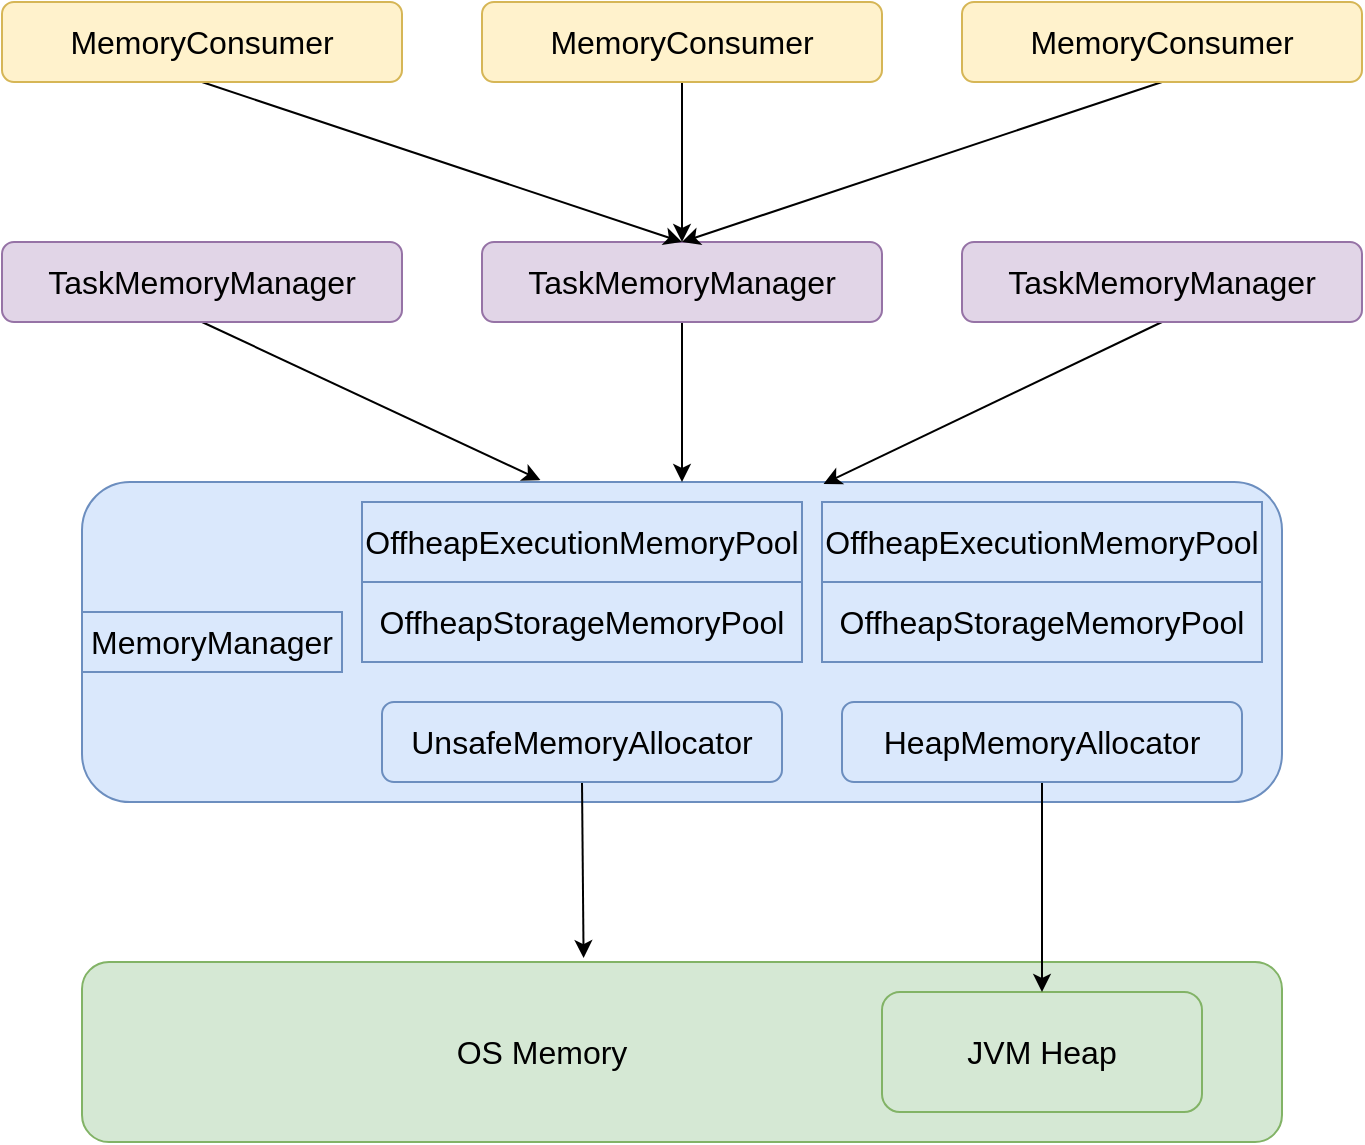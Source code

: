 <mxfile version="20.2.4" type="github">
  <diagram id="jLLqIvWEwyRoLrZAyTdM" name="第 1 页">
    <mxGraphModel dx="1219" dy="795" grid="1" gridSize="10" guides="1" tooltips="1" connect="1" arrows="1" fold="1" page="1" pageScale="1" pageWidth="2000" pageHeight="3000" math="0" shadow="0">
      <root>
        <mxCell id="0" />
        <mxCell id="1" parent="0" />
        <mxCell id="1HW_Z-nUwjSf0aDEmiX4-9" value="" style="rounded=1;whiteSpace=wrap;html=1;fontSize=16;fillColor=#d5e8d4;strokeColor=#82b366;" vertex="1" parent="1">
          <mxGeometry x="240" y="600" width="600" height="90" as="geometry" />
        </mxCell>
        <mxCell id="1HW_Z-nUwjSf0aDEmiX4-7" value="JVM Heap" style="rounded=1;whiteSpace=wrap;html=1;fontSize=16;fillColor=#d5e8d4;strokeColor=#82b366;" vertex="1" parent="1">
          <mxGeometry x="640" y="615" width="160" height="60" as="geometry" />
        </mxCell>
        <mxCell id="1HW_Z-nUwjSf0aDEmiX4-10" value="OS Memory" style="text;html=1;strokeColor=none;fillColor=none;align=center;verticalAlign=middle;whiteSpace=wrap;rounded=0;fontSize=16;" vertex="1" parent="1">
          <mxGeometry x="405" y="630" width="130" height="30" as="geometry" />
        </mxCell>
        <mxCell id="1HW_Z-nUwjSf0aDEmiX4-11" value="" style="rounded=1;whiteSpace=wrap;html=1;fontSize=16;fillColor=#dae8fc;strokeColor=#6c8ebf;" vertex="1" parent="1">
          <mxGeometry x="240" y="360" width="600" height="160" as="geometry" />
        </mxCell>
        <mxCell id="1HW_Z-nUwjSf0aDEmiX4-31" style="edgeStyle=none;rounded=0;orthogonalLoop=1;jettySize=auto;html=1;exitX=0.5;exitY=1;exitDx=0;exitDy=0;entryX=0.418;entryY=-0.022;entryDx=0;entryDy=0;entryPerimeter=0;fontSize=16;" edge="1" parent="1" source="1HW_Z-nUwjSf0aDEmiX4-12" target="1HW_Z-nUwjSf0aDEmiX4-9">
          <mxGeometry relative="1" as="geometry" />
        </mxCell>
        <mxCell id="1HW_Z-nUwjSf0aDEmiX4-12" value="UnsafeMemoryAllocator" style="rounded=1;whiteSpace=wrap;html=1;fontSize=16;fillColor=#dae8fc;strokeColor=#6c8ebf;" vertex="1" parent="1">
          <mxGeometry x="390" y="470" width="200" height="40" as="geometry" />
        </mxCell>
        <mxCell id="1HW_Z-nUwjSf0aDEmiX4-32" style="edgeStyle=none;rounded=0;orthogonalLoop=1;jettySize=auto;html=1;exitX=0.5;exitY=1;exitDx=0;exitDy=0;fontSize=16;" edge="1" parent="1" source="1HW_Z-nUwjSf0aDEmiX4-13" target="1HW_Z-nUwjSf0aDEmiX4-7">
          <mxGeometry relative="1" as="geometry" />
        </mxCell>
        <mxCell id="1HW_Z-nUwjSf0aDEmiX4-13" value="HeapMemoryAllocator" style="rounded=1;whiteSpace=wrap;html=1;fontSize=16;fillColor=#dae8fc;strokeColor=#6c8ebf;" vertex="1" parent="1">
          <mxGeometry x="620" y="470" width="200" height="40" as="geometry" />
        </mxCell>
        <mxCell id="1HW_Z-nUwjSf0aDEmiX4-14" value="OffheapExecutionMemoryPool" style="rounded=0;whiteSpace=wrap;html=1;fontSize=16;fillColor=#dae8fc;strokeColor=#6c8ebf;" vertex="1" parent="1">
          <mxGeometry x="380" y="370" width="220" height="40" as="geometry" />
        </mxCell>
        <mxCell id="1HW_Z-nUwjSf0aDEmiX4-15" value="OffheapStorageMemoryPool" style="rounded=0;whiteSpace=wrap;html=1;fontSize=16;fillColor=#dae8fc;strokeColor=#6c8ebf;" vertex="1" parent="1">
          <mxGeometry x="380" y="410" width="220" height="40" as="geometry" />
        </mxCell>
        <mxCell id="1HW_Z-nUwjSf0aDEmiX4-16" value="OffheapExecutionMemoryPool" style="rounded=0;whiteSpace=wrap;html=1;fontSize=16;fillColor=#dae8fc;strokeColor=#6c8ebf;" vertex="1" parent="1">
          <mxGeometry x="610" y="370" width="220" height="40" as="geometry" />
        </mxCell>
        <mxCell id="1HW_Z-nUwjSf0aDEmiX4-17" value="OffheapStorageMemoryPool" style="rounded=0;whiteSpace=wrap;html=1;fontSize=16;fillColor=#dae8fc;strokeColor=#6c8ebf;" vertex="1" parent="1">
          <mxGeometry x="610" y="410" width="220" height="40" as="geometry" />
        </mxCell>
        <mxCell id="1HW_Z-nUwjSf0aDEmiX4-18" value="MemoryManager" style="text;html=1;strokeColor=#6c8ebf;fillColor=#dae8fc;align=center;verticalAlign=middle;whiteSpace=wrap;rounded=0;fontSize=16;" vertex="1" parent="1">
          <mxGeometry x="240" y="425" width="130" height="30" as="geometry" />
        </mxCell>
        <mxCell id="1HW_Z-nUwjSf0aDEmiX4-26" style="rounded=0;orthogonalLoop=1;jettySize=auto;html=1;exitX=0.5;exitY=1;exitDx=0;exitDy=0;entryX=0.382;entryY=-0.006;entryDx=0;entryDy=0;entryPerimeter=0;fontSize=16;" edge="1" parent="1" source="1HW_Z-nUwjSf0aDEmiX4-19" target="1HW_Z-nUwjSf0aDEmiX4-11">
          <mxGeometry relative="1" as="geometry" />
        </mxCell>
        <mxCell id="1HW_Z-nUwjSf0aDEmiX4-19" value="TaskMemoryManager" style="rounded=1;whiteSpace=wrap;html=1;fontSize=16;fillColor=#e1d5e7;strokeColor=#9673a6;" vertex="1" parent="1">
          <mxGeometry x="200" y="240" width="200" height="40" as="geometry" />
        </mxCell>
        <mxCell id="1HW_Z-nUwjSf0aDEmiX4-25" style="edgeStyle=orthogonalEdgeStyle;rounded=0;orthogonalLoop=1;jettySize=auto;html=1;exitX=0.5;exitY=1;exitDx=0;exitDy=0;entryX=0.5;entryY=0;entryDx=0;entryDy=0;fontSize=16;" edge="1" parent="1" source="1HW_Z-nUwjSf0aDEmiX4-20" target="1HW_Z-nUwjSf0aDEmiX4-11">
          <mxGeometry relative="1" as="geometry" />
        </mxCell>
        <mxCell id="1HW_Z-nUwjSf0aDEmiX4-20" value="TaskMemoryManager" style="rounded=1;whiteSpace=wrap;html=1;fontSize=16;fillColor=#e1d5e7;strokeColor=#9673a6;" vertex="1" parent="1">
          <mxGeometry x="440" y="240" width="200" height="40" as="geometry" />
        </mxCell>
        <mxCell id="1HW_Z-nUwjSf0aDEmiX4-27" style="edgeStyle=none;rounded=0;orthogonalLoop=1;jettySize=auto;html=1;exitX=0.5;exitY=1;exitDx=0;exitDy=0;entryX=0.618;entryY=0.006;entryDx=0;entryDy=0;entryPerimeter=0;fontSize=16;" edge="1" parent="1" source="1HW_Z-nUwjSf0aDEmiX4-21" target="1HW_Z-nUwjSf0aDEmiX4-11">
          <mxGeometry relative="1" as="geometry" />
        </mxCell>
        <mxCell id="1HW_Z-nUwjSf0aDEmiX4-21" value="TaskMemoryManager" style="rounded=1;whiteSpace=wrap;html=1;fontSize=16;fillColor=#e1d5e7;strokeColor=#9673a6;" vertex="1" parent="1">
          <mxGeometry x="680" y="240" width="200" height="40" as="geometry" />
        </mxCell>
        <mxCell id="1HW_Z-nUwjSf0aDEmiX4-28" style="edgeStyle=none;rounded=0;orthogonalLoop=1;jettySize=auto;html=1;exitX=0.5;exitY=1;exitDx=0;exitDy=0;entryX=0.5;entryY=0;entryDx=0;entryDy=0;fontSize=16;" edge="1" parent="1" source="1HW_Z-nUwjSf0aDEmiX4-22" target="1HW_Z-nUwjSf0aDEmiX4-20">
          <mxGeometry relative="1" as="geometry" />
        </mxCell>
        <mxCell id="1HW_Z-nUwjSf0aDEmiX4-22" value="MemoryConsumer" style="rounded=1;whiteSpace=wrap;html=1;fontSize=16;fillColor=#fff2cc;strokeColor=#d6b656;" vertex="1" parent="1">
          <mxGeometry x="200" y="120" width="200" height="40" as="geometry" />
        </mxCell>
        <mxCell id="1HW_Z-nUwjSf0aDEmiX4-29" style="edgeStyle=none;rounded=0;orthogonalLoop=1;jettySize=auto;html=1;exitX=0.5;exitY=1;exitDx=0;exitDy=0;fontSize=16;" edge="1" parent="1" source="1HW_Z-nUwjSf0aDEmiX4-23">
          <mxGeometry relative="1" as="geometry">
            <mxPoint x="540" y="240" as="targetPoint" />
          </mxGeometry>
        </mxCell>
        <mxCell id="1HW_Z-nUwjSf0aDEmiX4-23" value="MemoryConsumer" style="rounded=1;whiteSpace=wrap;html=1;fontSize=16;fillColor=#fff2cc;strokeColor=#d6b656;" vertex="1" parent="1">
          <mxGeometry x="440" y="120" width="200" height="40" as="geometry" />
        </mxCell>
        <mxCell id="1HW_Z-nUwjSf0aDEmiX4-30" style="edgeStyle=none;rounded=0;orthogonalLoop=1;jettySize=auto;html=1;exitX=0.5;exitY=1;exitDx=0;exitDy=0;entryX=0.5;entryY=0;entryDx=0;entryDy=0;fontSize=16;" edge="1" parent="1" source="1HW_Z-nUwjSf0aDEmiX4-24" target="1HW_Z-nUwjSf0aDEmiX4-20">
          <mxGeometry relative="1" as="geometry" />
        </mxCell>
        <mxCell id="1HW_Z-nUwjSf0aDEmiX4-24" value="MemoryConsumer" style="rounded=1;whiteSpace=wrap;html=1;fontSize=16;fillColor=#fff2cc;strokeColor=#d6b656;" vertex="1" parent="1">
          <mxGeometry x="680" y="120" width="200" height="40" as="geometry" />
        </mxCell>
      </root>
    </mxGraphModel>
  </diagram>
</mxfile>
